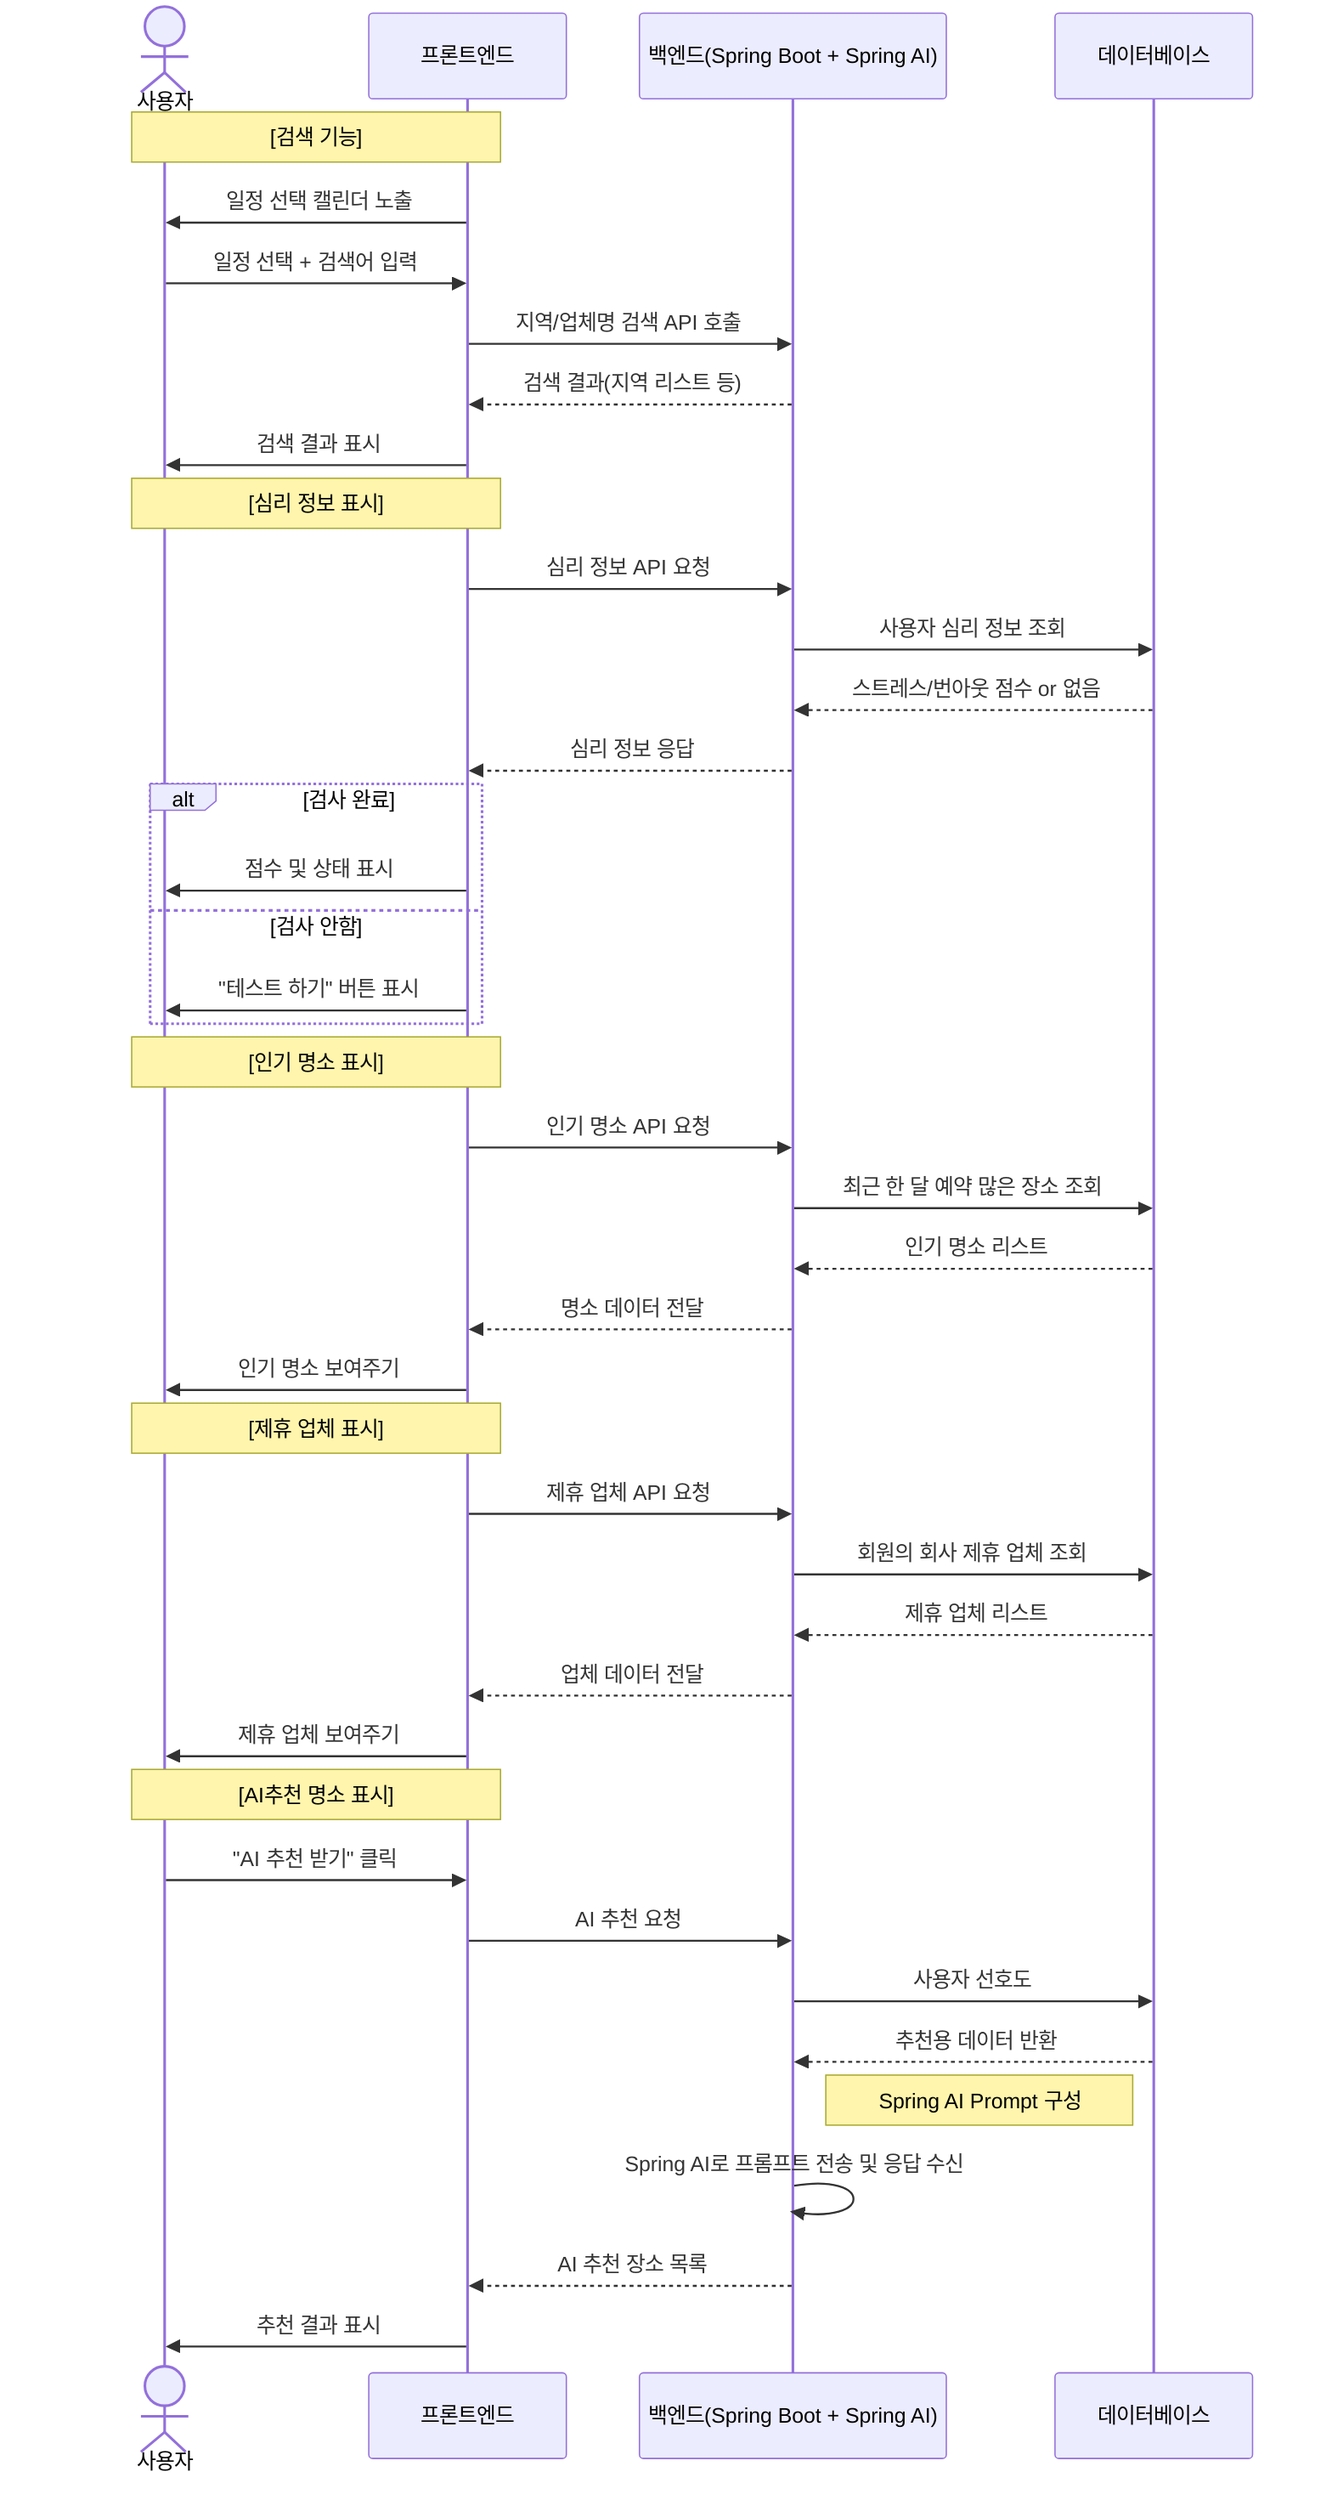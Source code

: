 sequenceDiagram
    actor User as 사용자
    participant Frontend as 프론트엔드
    participant SpringBoot as 백엔드(Spring Boot + Spring AI)
    participant DB as 데이터베이스

    Note over User, Frontend: [검색 기능]

    Frontend->>User: 일정 선택 캘린더 노출
    User->>Frontend: 일정 선택 + 검색어 입력
    Frontend->>SpringBoot: 지역/업체명 검색 API 호출
    SpringBoot-->>Frontend: 검색 결과(지역 리스트 등)
    Frontend->>User: 검색 결과 표시
    
    Note over User, Frontend: [심리 정보 표시]
    Frontend->>SpringBoot: 심리 정보 API 요청
    SpringBoot->>DB: 사용자 심리 정보 조회
    DB-->>SpringBoot: 스트레스/번아웃 점수 or 없음
    SpringBoot-->>Frontend: 심리 정보 응답
    alt 검사 완료
        Frontend->>User: 점수 및 상태 표시
    else 검사 안함
        Frontend->>User: "테스트 하기" 버튼 표시
    end

    Note over User, Frontend: [인기 명소 표시]
    Frontend->>SpringBoot: 인기 명소 API 요청
    SpringBoot->>DB: 최근 한 달 예약 많은 장소 조회
    DB-->>SpringBoot: 인기 명소 리스트
    SpringBoot-->>Frontend: 명소 데이터 전달
    Frontend->>User: 인기 명소 보여주기
    
    Note over User, Frontend: [제휴 업체 표시]
    Frontend->>SpringBoot: 제휴 업체 API 요청
    SpringBoot->>DB: 회원의 회사 제휴 업체 조회
    DB-->>SpringBoot: 제휴 업체 리스트
    SpringBoot-->>Frontend: 업체 데이터 전달
    Frontend->>User: 제휴 업체 보여주기

    Note over User, Frontend: [AI추천 명소 표시]

    User->>Frontend: "AI 추천 받기" 클릭
    Frontend->>SpringBoot: AI 추천 요청

    SpringBoot->>DB: 사용자 선호도
    DB-->>SpringBoot: 추천용 데이터 반환

    Note right of SpringBoot: Spring AI Prompt 구성

    SpringBoot->>SpringBoot: Spring AI로 프롬프트 전송 및 응답 수신
    SpringBoot-->>Frontend: AI 추천 장소 목록
    Frontend->>User: 추천 결과 표시